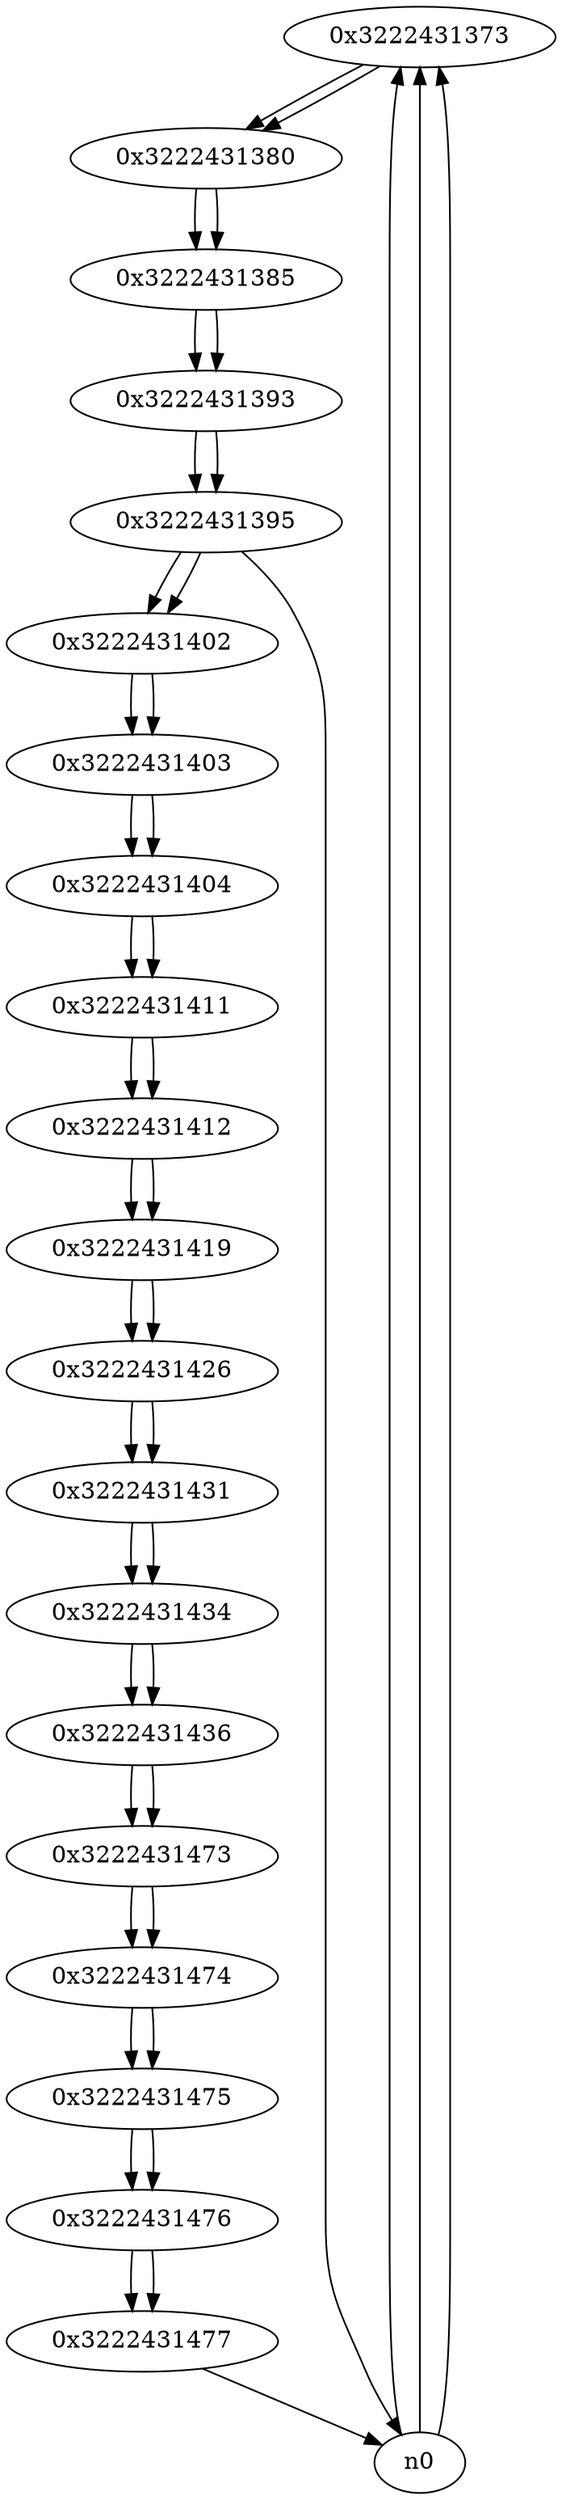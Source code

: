 digraph G{
/* nodes */
  n1 [label="0x3222431373"]
  n2 [label="0x3222431380"]
  n3 [label="0x3222431385"]
  n4 [label="0x3222431393"]
  n5 [label="0x3222431395"]
  n6 [label="0x3222431402"]
  n7 [label="0x3222431403"]
  n8 [label="0x3222431404"]
  n9 [label="0x3222431411"]
  n10 [label="0x3222431412"]
  n11 [label="0x3222431419"]
  n12 [label="0x3222431426"]
  n13 [label="0x3222431431"]
  n14 [label="0x3222431434"]
  n15 [label="0x3222431436"]
  n16 [label="0x3222431473"]
  n17 [label="0x3222431474"]
  n18 [label="0x3222431475"]
  n19 [label="0x3222431476"]
  n20 [label="0x3222431477"]
/* edges */
n1 -> n2;
n0 -> n1;
n0 -> n1;
n0 -> n1;
n2 -> n3;
n1 -> n2;
n3 -> n4;
n2 -> n3;
n4 -> n5;
n3 -> n4;
n5 -> n6;
n5 -> n0;
n4 -> n5;
n6 -> n7;
n5 -> n6;
n7 -> n8;
n6 -> n7;
n8 -> n9;
n7 -> n8;
n9 -> n10;
n8 -> n9;
n10 -> n11;
n9 -> n10;
n11 -> n12;
n10 -> n11;
n12 -> n13;
n11 -> n12;
n13 -> n14;
n12 -> n13;
n14 -> n15;
n13 -> n14;
n15 -> n16;
n14 -> n15;
n16 -> n17;
n15 -> n16;
n17 -> n18;
n16 -> n17;
n18 -> n19;
n17 -> n18;
n19 -> n20;
n18 -> n19;
n20 -> n0;
n19 -> n20;
}
